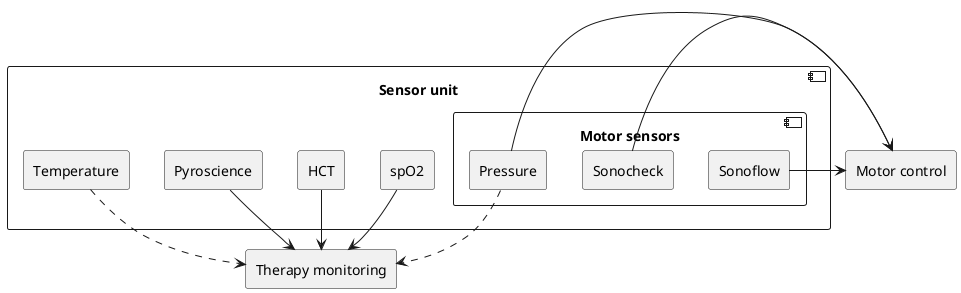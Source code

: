 ![](../rendered/sensors.svg)
@startuml Sensors
  component "Sensor unit" as sensors {
    rectangle "spO2" as spo2
    rectangle "HCT" as hct
    rectangle "Pyroscience" as pyroscience
    rectangle "Temperature" as temperature
    component "Motor sensors" as motorsensors {
      rectangle "Sonoflow" as sonoflow
      rectangle "Sonocheck" as sonocheck
      rectangle "Pressure" as pressure
    }
  }
  rectangle "Motor control" as motorunit
  rectangle "Therapy monitoring" as hmi

  spo2 -> hmi
  hct -> hmi
  pyroscience -> hmi
  sonoflow -> motorunit
  sonocheck -> motorunit
  pressure  -> motorunit
  pressure -[dashed]-> hmi
  temperature -[dashed]-> hmi
@enduml
